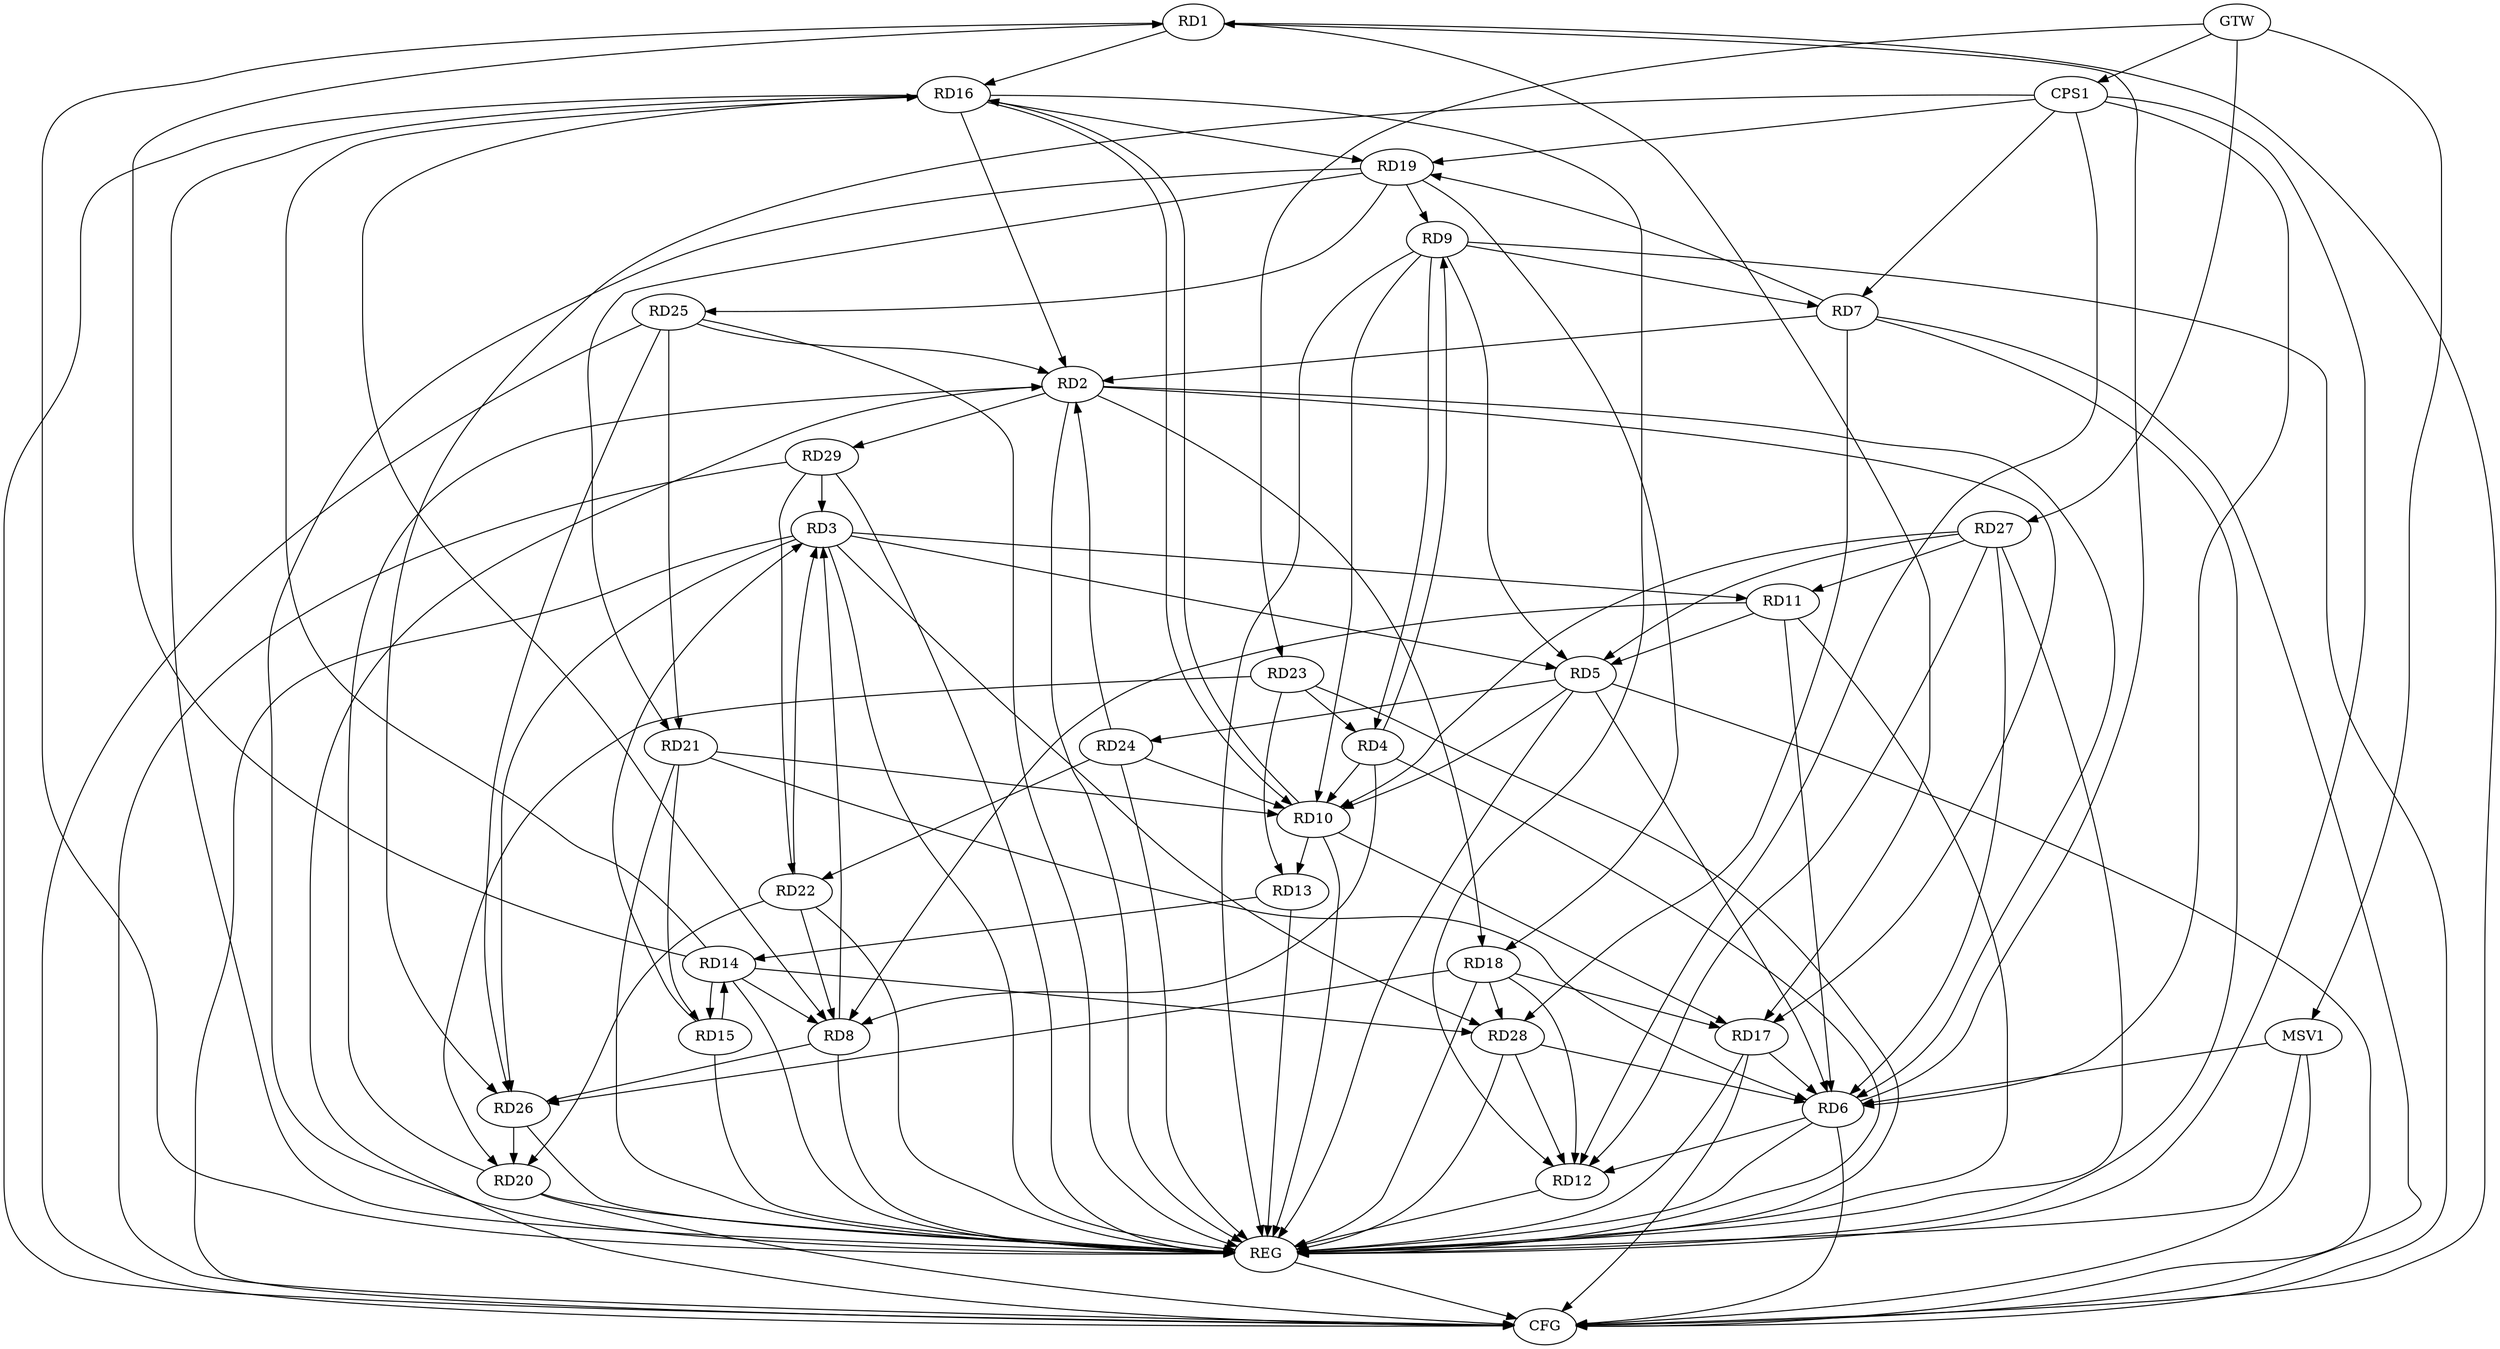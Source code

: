 strict digraph G {
  RD1 [ label="RD1" ];
  RD2 [ label="RD2" ];
  RD3 [ label="RD3" ];
  RD4 [ label="RD4" ];
  RD5 [ label="RD5" ];
  RD6 [ label="RD6" ];
  RD7 [ label="RD7" ];
  RD8 [ label="RD8" ];
  RD9 [ label="RD9" ];
  RD10 [ label="RD10" ];
  RD11 [ label="RD11" ];
  RD12 [ label="RD12" ];
  RD13 [ label="RD13" ];
  RD14 [ label="RD14" ];
  RD15 [ label="RD15" ];
  RD16 [ label="RD16" ];
  RD17 [ label="RD17" ];
  RD18 [ label="RD18" ];
  RD19 [ label="RD19" ];
  RD20 [ label="RD20" ];
  RD21 [ label="RD21" ];
  RD22 [ label="RD22" ];
  RD23 [ label="RD23" ];
  RD24 [ label="RD24" ];
  RD25 [ label="RD25" ];
  RD26 [ label="RD26" ];
  RD27 [ label="RD27" ];
  RD28 [ label="RD28" ];
  RD29 [ label="RD29" ];
  CPS1 [ label="CPS1" ];
  GTW [ label="GTW" ];
  REG [ label="REG" ];
  CFG [ label="CFG" ];
  MSV1 [ label="MSV1" ];
  RD6 -> RD1;
  RD14 -> RD1;
  RD1 -> RD16;
  RD1 -> RD17;
  RD2 -> RD6;
  RD7 -> RD2;
  RD16 -> RD2;
  RD2 -> RD17;
  RD2 -> RD18;
  RD20 -> RD2;
  RD24 -> RD2;
  RD25 -> RD2;
  RD2 -> RD29;
  RD3 -> RD5;
  RD8 -> RD3;
  RD3 -> RD11;
  RD15 -> RD3;
  RD22 -> RD3;
  RD3 -> RD26;
  RD3 -> RD28;
  RD29 -> RD3;
  RD4 -> RD8;
  RD4 -> RD9;
  RD9 -> RD4;
  RD4 -> RD10;
  RD23 -> RD4;
  RD5 -> RD6;
  RD9 -> RD5;
  RD5 -> RD10;
  RD11 -> RD5;
  RD5 -> RD24;
  RD27 -> RD5;
  RD11 -> RD6;
  RD6 -> RD12;
  RD17 -> RD6;
  RD21 -> RD6;
  RD27 -> RD6;
  RD28 -> RD6;
  RD9 -> RD7;
  RD7 -> RD19;
  RD7 -> RD28;
  RD11 -> RD8;
  RD14 -> RD8;
  RD16 -> RD8;
  RD22 -> RD8;
  RD8 -> RD26;
  RD9 -> RD10;
  RD19 -> RD9;
  RD10 -> RD13;
  RD10 -> RD16;
  RD16 -> RD10;
  RD10 -> RD17;
  RD21 -> RD10;
  RD24 -> RD10;
  RD27 -> RD10;
  RD27 -> RD11;
  RD16 -> RD12;
  RD18 -> RD12;
  RD27 -> RD12;
  RD28 -> RD12;
  RD13 -> RD14;
  RD23 -> RD13;
  RD14 -> RD15;
  RD15 -> RD14;
  RD14 -> RD16;
  RD14 -> RD28;
  RD21 -> RD15;
  RD16 -> RD19;
  RD18 -> RD17;
  RD19 -> RD18;
  RD18 -> RD26;
  RD18 -> RD28;
  RD19 -> RD21;
  RD19 -> RD25;
  RD22 -> RD20;
  RD23 -> RD20;
  RD26 -> RD20;
  RD25 -> RD21;
  RD24 -> RD22;
  RD29 -> RD22;
  RD25 -> RD26;
  CPS1 -> RD12;
  CPS1 -> RD19;
  CPS1 -> RD6;
  CPS1 -> RD7;
  CPS1 -> RD26;
  GTW -> RD23;
  GTW -> RD27;
  GTW -> CPS1;
  RD1 -> REG;
  RD2 -> REG;
  RD3 -> REG;
  RD4 -> REG;
  RD5 -> REG;
  RD6 -> REG;
  RD7 -> REG;
  RD8 -> REG;
  RD9 -> REG;
  RD10 -> REG;
  RD11 -> REG;
  RD12 -> REG;
  RD13 -> REG;
  RD14 -> REG;
  RD15 -> REG;
  RD16 -> REG;
  RD17 -> REG;
  RD18 -> REG;
  RD19 -> REG;
  RD20 -> REG;
  RD21 -> REG;
  RD22 -> REG;
  RD23 -> REG;
  RD24 -> REG;
  RD25 -> REG;
  RD26 -> REG;
  RD27 -> REG;
  RD28 -> REG;
  RD29 -> REG;
  CPS1 -> REG;
  RD6 -> CFG;
  RD7 -> CFG;
  RD29 -> CFG;
  RD20 -> CFG;
  RD3 -> CFG;
  RD16 -> CFG;
  RD5 -> CFG;
  RD2 -> CFG;
  RD1 -> CFG;
  RD9 -> CFG;
  RD17 -> CFG;
  RD25 -> CFG;
  REG -> CFG;
  MSV1 -> RD6;
  GTW -> MSV1;
  MSV1 -> REG;
  MSV1 -> CFG;
}
